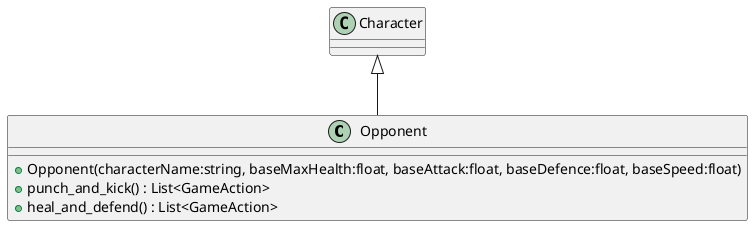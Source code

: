 @startuml
class Opponent {
    + Opponent(characterName:string, baseMaxHealth:float, baseAttack:float, baseDefence:float, baseSpeed:float)
    + punch_and_kick() : List<GameAction>
    + heal_and_defend() : List<GameAction>
}
Character <|-- Opponent
@enduml
